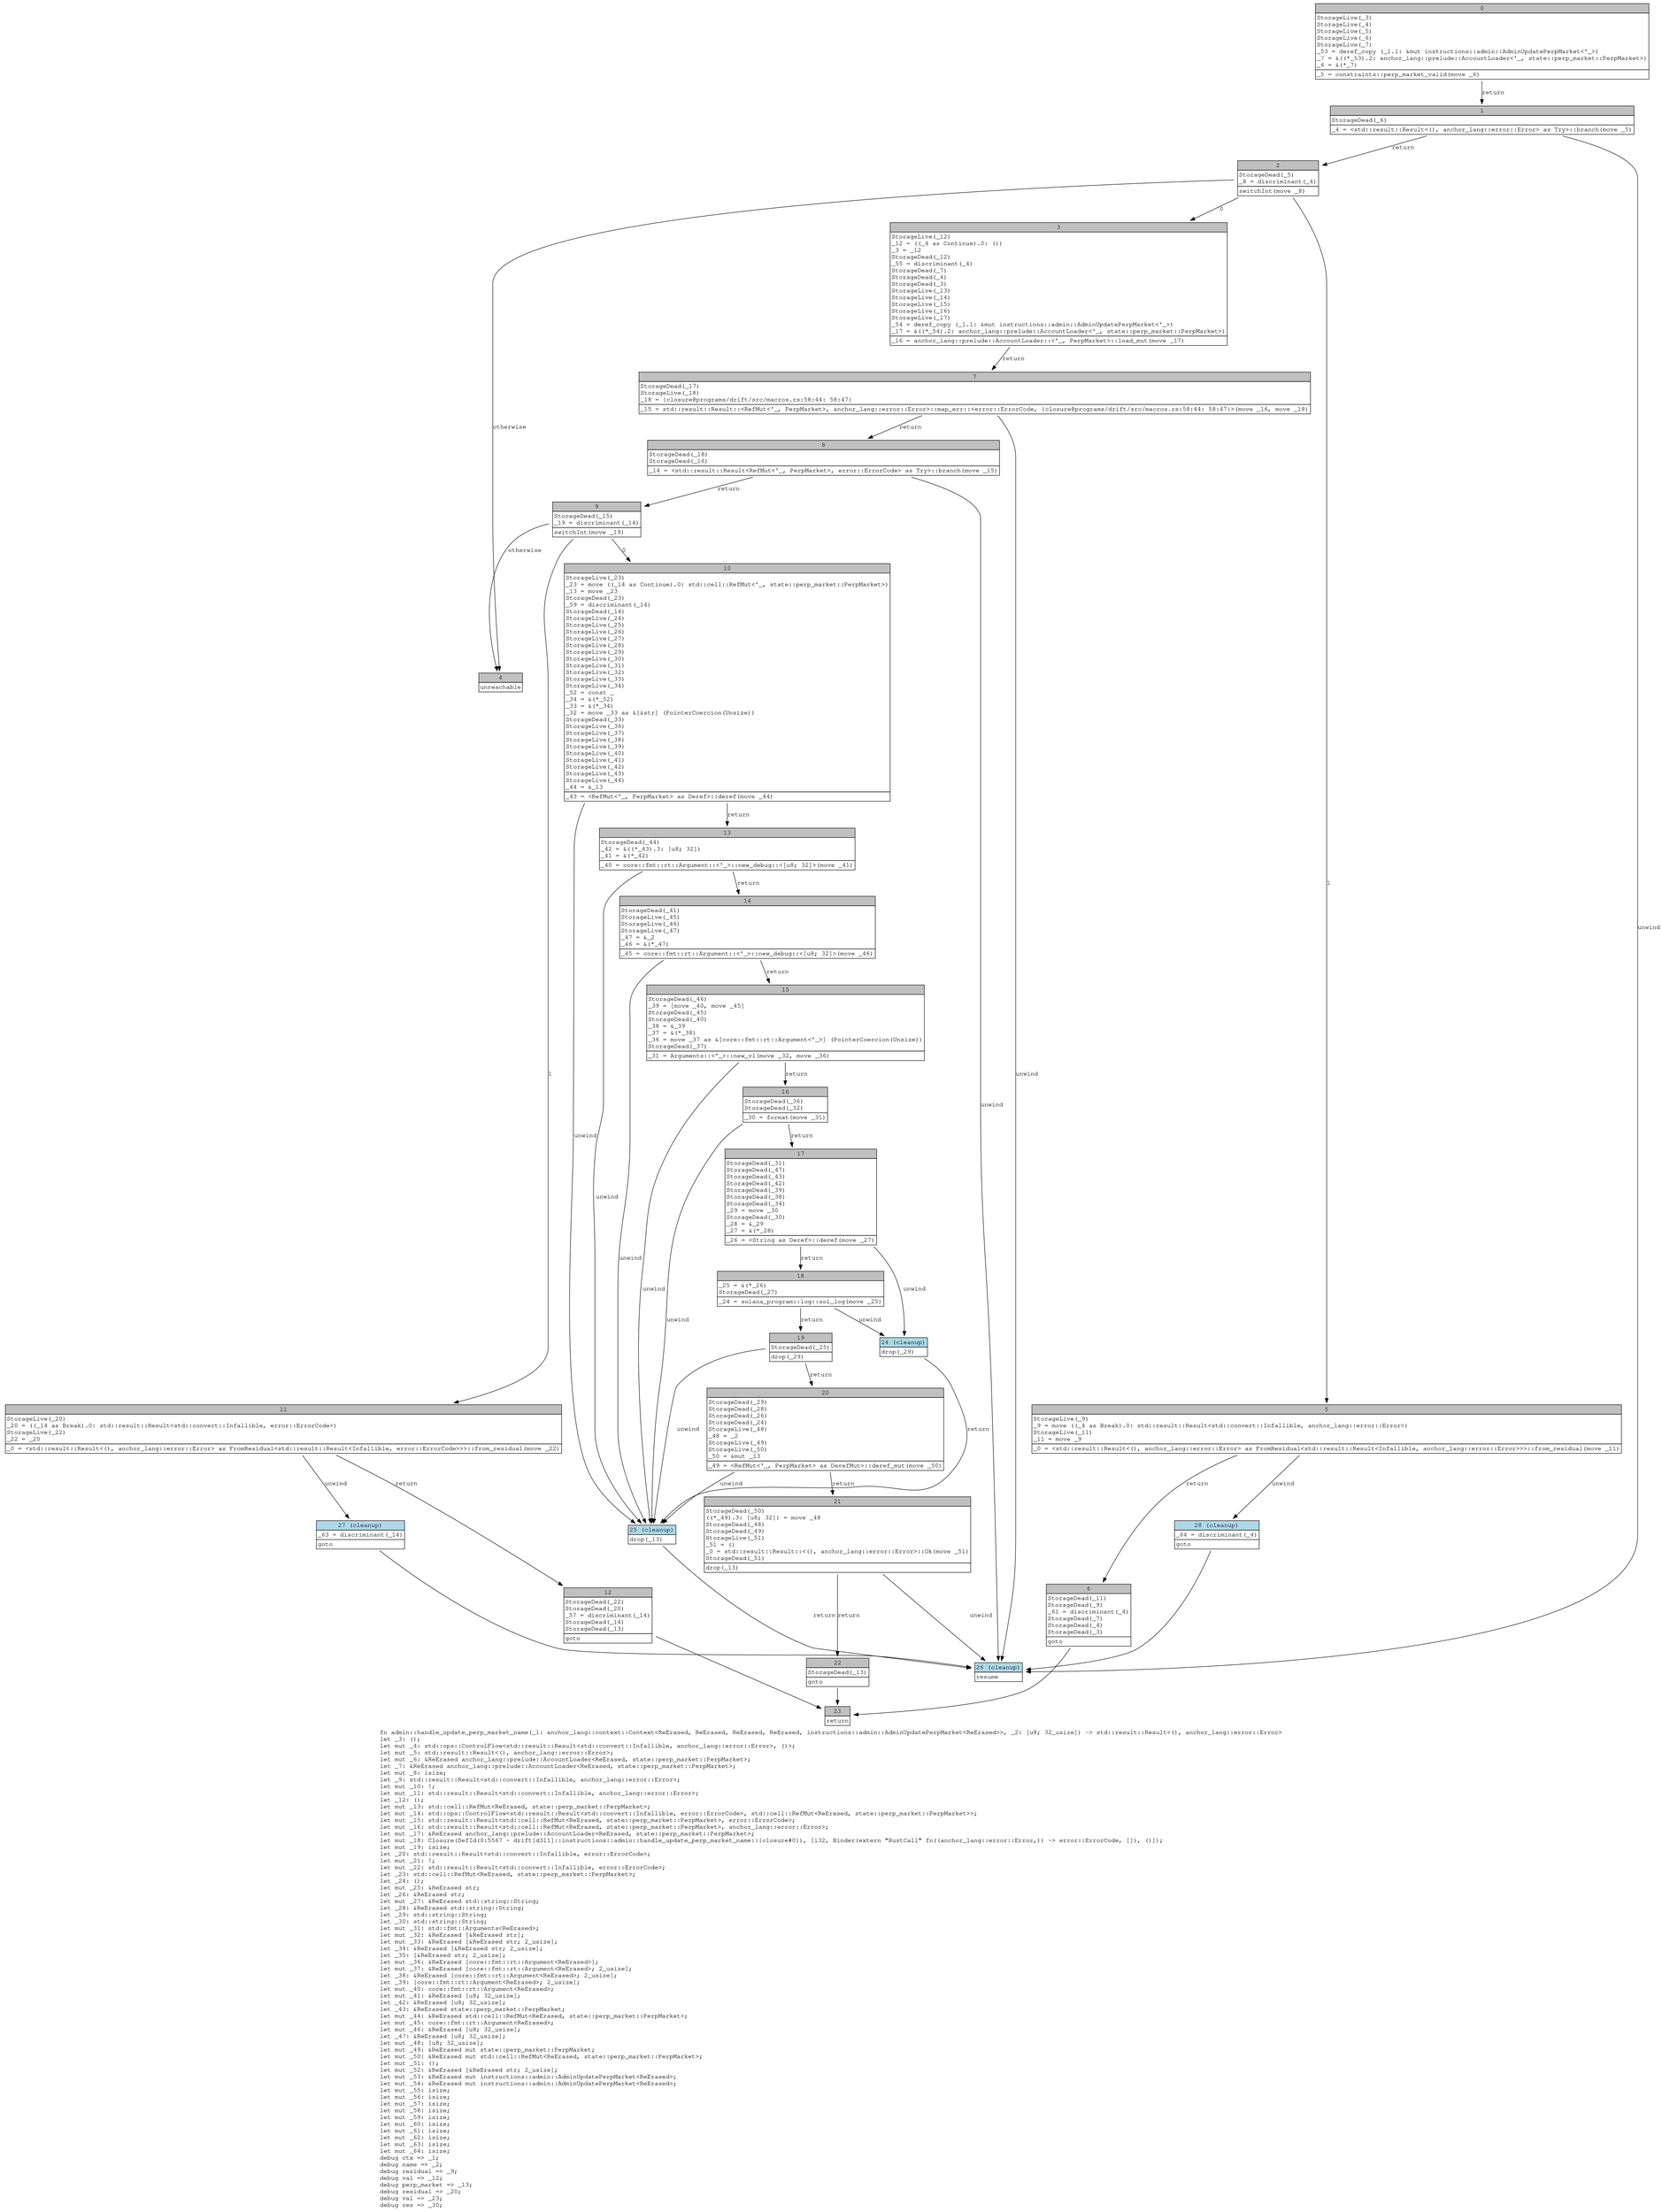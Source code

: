 digraph Mir_0_5565 {
    graph [fontname="Courier, monospace"];
    node [fontname="Courier, monospace"];
    edge [fontname="Courier, monospace"];
    label=<fn admin::handle_update_perp_market_name(_1: anchor_lang::context::Context&lt;ReErased, ReErased, ReErased, ReErased, instructions::admin::AdminUpdatePerpMarket&lt;ReErased&gt;&gt;, _2: [u8; 32_usize]) -&gt; std::result::Result&lt;(), anchor_lang::error::Error&gt;<br align="left"/>let _3: ();<br align="left"/>let mut _4: std::ops::ControlFlow&lt;std::result::Result&lt;std::convert::Infallible, anchor_lang::error::Error&gt;, ()&gt;;<br align="left"/>let mut _5: std::result::Result&lt;(), anchor_lang::error::Error&gt;;<br align="left"/>let mut _6: &amp;ReErased anchor_lang::prelude::AccountLoader&lt;ReErased, state::perp_market::PerpMarket&gt;;<br align="left"/>let _7: &amp;ReErased anchor_lang::prelude::AccountLoader&lt;ReErased, state::perp_market::PerpMarket&gt;;<br align="left"/>let mut _8: isize;<br align="left"/>let _9: std::result::Result&lt;std::convert::Infallible, anchor_lang::error::Error&gt;;<br align="left"/>let mut _10: !;<br align="left"/>let mut _11: std::result::Result&lt;std::convert::Infallible, anchor_lang::error::Error&gt;;<br align="left"/>let _12: ();<br align="left"/>let mut _13: std::cell::RefMut&lt;ReErased, state::perp_market::PerpMarket&gt;;<br align="left"/>let mut _14: std::ops::ControlFlow&lt;std::result::Result&lt;std::convert::Infallible, error::ErrorCode&gt;, std::cell::RefMut&lt;ReErased, state::perp_market::PerpMarket&gt;&gt;;<br align="left"/>let mut _15: std::result::Result&lt;std::cell::RefMut&lt;ReErased, state::perp_market::PerpMarket&gt;, error::ErrorCode&gt;;<br align="left"/>let mut _16: std::result::Result&lt;std::cell::RefMut&lt;ReErased, state::perp_market::PerpMarket&gt;, anchor_lang::error::Error&gt;;<br align="left"/>let mut _17: &amp;ReErased anchor_lang::prelude::AccountLoader&lt;ReErased, state::perp_market::PerpMarket&gt;;<br align="left"/>let mut _18: Closure(DefId(0:5567 ~ drift[d311]::instructions::admin::handle_update_perp_market_name::{closure#0}), [i32, Binder(extern &quot;RustCall&quot; fn((anchor_lang::error::Error,)) -&gt; error::ErrorCode, []), ()]);<br align="left"/>let mut _19: isize;<br align="left"/>let _20: std::result::Result&lt;std::convert::Infallible, error::ErrorCode&gt;;<br align="left"/>let mut _21: !;<br align="left"/>let mut _22: std::result::Result&lt;std::convert::Infallible, error::ErrorCode&gt;;<br align="left"/>let _23: std::cell::RefMut&lt;ReErased, state::perp_market::PerpMarket&gt;;<br align="left"/>let _24: ();<br align="left"/>let mut _25: &amp;ReErased str;<br align="left"/>let _26: &amp;ReErased str;<br align="left"/>let mut _27: &amp;ReErased std::string::String;<br align="left"/>let _28: &amp;ReErased std::string::String;<br align="left"/>let _29: std::string::String;<br align="left"/>let _30: std::string::String;<br align="left"/>let mut _31: std::fmt::Arguments&lt;ReErased&gt;;<br align="left"/>let mut _32: &amp;ReErased [&amp;ReErased str];<br align="left"/>let mut _33: &amp;ReErased [&amp;ReErased str; 2_usize];<br align="left"/>let _34: &amp;ReErased [&amp;ReErased str; 2_usize];<br align="left"/>let _35: [&amp;ReErased str; 2_usize];<br align="left"/>let mut _36: &amp;ReErased [core::fmt::rt::Argument&lt;ReErased&gt;];<br align="left"/>let mut _37: &amp;ReErased [core::fmt::rt::Argument&lt;ReErased&gt;; 2_usize];<br align="left"/>let _38: &amp;ReErased [core::fmt::rt::Argument&lt;ReErased&gt;; 2_usize];<br align="left"/>let _39: [core::fmt::rt::Argument&lt;ReErased&gt;; 2_usize];<br align="left"/>let mut _40: core::fmt::rt::Argument&lt;ReErased&gt;;<br align="left"/>let mut _41: &amp;ReErased [u8; 32_usize];<br align="left"/>let _42: &amp;ReErased [u8; 32_usize];<br align="left"/>let _43: &amp;ReErased state::perp_market::PerpMarket;<br align="left"/>let mut _44: &amp;ReErased std::cell::RefMut&lt;ReErased, state::perp_market::PerpMarket&gt;;<br align="left"/>let mut _45: core::fmt::rt::Argument&lt;ReErased&gt;;<br align="left"/>let mut _46: &amp;ReErased [u8; 32_usize];<br align="left"/>let _47: &amp;ReErased [u8; 32_usize];<br align="left"/>let mut _48: [u8; 32_usize];<br align="left"/>let mut _49: &amp;ReErased mut state::perp_market::PerpMarket;<br align="left"/>let mut _50: &amp;ReErased mut std::cell::RefMut&lt;ReErased, state::perp_market::PerpMarket&gt;;<br align="left"/>let mut _51: ();<br align="left"/>let mut _52: &amp;ReErased [&amp;ReErased str; 2_usize];<br align="left"/>let mut _53: &amp;ReErased mut instructions::admin::AdminUpdatePerpMarket&lt;ReErased&gt;;<br align="left"/>let mut _54: &amp;ReErased mut instructions::admin::AdminUpdatePerpMarket&lt;ReErased&gt;;<br align="left"/>let mut _55: isize;<br align="left"/>let mut _56: isize;<br align="left"/>let mut _57: isize;<br align="left"/>let mut _58: isize;<br align="left"/>let mut _59: isize;<br align="left"/>let mut _60: isize;<br align="left"/>let mut _61: isize;<br align="left"/>let mut _62: isize;<br align="left"/>let mut _63: isize;<br align="left"/>let mut _64: isize;<br align="left"/>debug ctx =&gt; _1;<br align="left"/>debug name =&gt; _2;<br align="left"/>debug residual =&gt; _9;<br align="left"/>debug val =&gt; _12;<br align="left"/>debug perp_market =&gt; _13;<br align="left"/>debug residual =&gt; _20;<br align="left"/>debug val =&gt; _23;<br align="left"/>debug res =&gt; _30;<br align="left"/>>;
    bb0__0_5565 [shape="none", label=<<table border="0" cellborder="1" cellspacing="0"><tr><td bgcolor="gray" align="center" colspan="1">0</td></tr><tr><td align="left" balign="left">StorageLive(_3)<br/>StorageLive(_4)<br/>StorageLive(_5)<br/>StorageLive(_6)<br/>StorageLive(_7)<br/>_53 = deref_copy (_1.1: &amp;mut instructions::admin::AdminUpdatePerpMarket&lt;'_&gt;)<br/>_7 = &amp;((*_53).2: anchor_lang::prelude::AccountLoader&lt;'_, state::perp_market::PerpMarket&gt;)<br/>_6 = &amp;(*_7)<br/></td></tr><tr><td align="left">_5 = constraints::perp_market_valid(move _6)</td></tr></table>>];
    bb1__0_5565 [shape="none", label=<<table border="0" cellborder="1" cellspacing="0"><tr><td bgcolor="gray" align="center" colspan="1">1</td></tr><tr><td align="left" balign="left">StorageDead(_6)<br/></td></tr><tr><td align="left">_4 = &lt;std::result::Result&lt;(), anchor_lang::error::Error&gt; as Try&gt;::branch(move _5)</td></tr></table>>];
    bb2__0_5565 [shape="none", label=<<table border="0" cellborder="1" cellspacing="0"><tr><td bgcolor="gray" align="center" colspan="1">2</td></tr><tr><td align="left" balign="left">StorageDead(_5)<br/>_8 = discriminant(_4)<br/></td></tr><tr><td align="left">switchInt(move _8)</td></tr></table>>];
    bb3__0_5565 [shape="none", label=<<table border="0" cellborder="1" cellspacing="0"><tr><td bgcolor="gray" align="center" colspan="1">3</td></tr><tr><td align="left" balign="left">StorageLive(_12)<br/>_12 = ((_4 as Continue).0: ())<br/>_3 = _12<br/>StorageDead(_12)<br/>_55 = discriminant(_4)<br/>StorageDead(_7)<br/>StorageDead(_4)<br/>StorageDead(_3)<br/>StorageLive(_13)<br/>StorageLive(_14)<br/>StorageLive(_15)<br/>StorageLive(_16)<br/>StorageLive(_17)<br/>_54 = deref_copy (_1.1: &amp;mut instructions::admin::AdminUpdatePerpMarket&lt;'_&gt;)<br/>_17 = &amp;((*_54).2: anchor_lang::prelude::AccountLoader&lt;'_, state::perp_market::PerpMarket&gt;)<br/></td></tr><tr><td align="left">_16 = anchor_lang::prelude::AccountLoader::&lt;'_, PerpMarket&gt;::load_mut(move _17)</td></tr></table>>];
    bb4__0_5565 [shape="none", label=<<table border="0" cellborder="1" cellspacing="0"><tr><td bgcolor="gray" align="center" colspan="1">4</td></tr><tr><td align="left">unreachable</td></tr></table>>];
    bb5__0_5565 [shape="none", label=<<table border="0" cellborder="1" cellspacing="0"><tr><td bgcolor="gray" align="center" colspan="1">5</td></tr><tr><td align="left" balign="left">StorageLive(_9)<br/>_9 = move ((_4 as Break).0: std::result::Result&lt;std::convert::Infallible, anchor_lang::error::Error&gt;)<br/>StorageLive(_11)<br/>_11 = move _9<br/></td></tr><tr><td align="left">_0 = &lt;std::result::Result&lt;(), anchor_lang::error::Error&gt; as FromResidual&lt;std::result::Result&lt;Infallible, anchor_lang::error::Error&gt;&gt;&gt;::from_residual(move _11)</td></tr></table>>];
    bb6__0_5565 [shape="none", label=<<table border="0" cellborder="1" cellspacing="0"><tr><td bgcolor="gray" align="center" colspan="1">6</td></tr><tr><td align="left" balign="left">StorageDead(_11)<br/>StorageDead(_9)<br/>_61 = discriminant(_4)<br/>StorageDead(_7)<br/>StorageDead(_4)<br/>StorageDead(_3)<br/></td></tr><tr><td align="left">goto</td></tr></table>>];
    bb7__0_5565 [shape="none", label=<<table border="0" cellborder="1" cellspacing="0"><tr><td bgcolor="gray" align="center" colspan="1">7</td></tr><tr><td align="left" balign="left">StorageDead(_17)<br/>StorageLive(_18)<br/>_18 = {closure@programs/drift/src/macros.rs:58:44: 58:47}<br/></td></tr><tr><td align="left">_15 = std::result::Result::&lt;RefMut&lt;'_, PerpMarket&gt;, anchor_lang::error::Error&gt;::map_err::&lt;error::ErrorCode, {closure@programs/drift/src/macros.rs:58:44: 58:47}&gt;(move _16, move _18)</td></tr></table>>];
    bb8__0_5565 [shape="none", label=<<table border="0" cellborder="1" cellspacing="0"><tr><td bgcolor="gray" align="center" colspan="1">8</td></tr><tr><td align="left" balign="left">StorageDead(_18)<br/>StorageDead(_16)<br/></td></tr><tr><td align="left">_14 = &lt;std::result::Result&lt;RefMut&lt;'_, PerpMarket&gt;, error::ErrorCode&gt; as Try&gt;::branch(move _15)</td></tr></table>>];
    bb9__0_5565 [shape="none", label=<<table border="0" cellborder="1" cellspacing="0"><tr><td bgcolor="gray" align="center" colspan="1">9</td></tr><tr><td align="left" balign="left">StorageDead(_15)<br/>_19 = discriminant(_14)<br/></td></tr><tr><td align="left">switchInt(move _19)</td></tr></table>>];
    bb10__0_5565 [shape="none", label=<<table border="0" cellborder="1" cellspacing="0"><tr><td bgcolor="gray" align="center" colspan="1">10</td></tr><tr><td align="left" balign="left">StorageLive(_23)<br/>_23 = move ((_14 as Continue).0: std::cell::RefMut&lt;'_, state::perp_market::PerpMarket&gt;)<br/>_13 = move _23<br/>StorageDead(_23)<br/>_59 = discriminant(_14)<br/>StorageDead(_14)<br/>StorageLive(_24)<br/>StorageLive(_25)<br/>StorageLive(_26)<br/>StorageLive(_27)<br/>StorageLive(_28)<br/>StorageLive(_29)<br/>StorageLive(_30)<br/>StorageLive(_31)<br/>StorageLive(_32)<br/>StorageLive(_33)<br/>StorageLive(_34)<br/>_52 = const _<br/>_34 = &amp;(*_52)<br/>_33 = &amp;(*_34)<br/>_32 = move _33 as &amp;[&amp;str] (PointerCoercion(Unsize))<br/>StorageDead(_33)<br/>StorageLive(_36)<br/>StorageLive(_37)<br/>StorageLive(_38)<br/>StorageLive(_39)<br/>StorageLive(_40)<br/>StorageLive(_41)<br/>StorageLive(_42)<br/>StorageLive(_43)<br/>StorageLive(_44)<br/>_44 = &amp;_13<br/></td></tr><tr><td align="left">_43 = &lt;RefMut&lt;'_, PerpMarket&gt; as Deref&gt;::deref(move _44)</td></tr></table>>];
    bb11__0_5565 [shape="none", label=<<table border="0" cellborder="1" cellspacing="0"><tr><td bgcolor="gray" align="center" colspan="1">11</td></tr><tr><td align="left" balign="left">StorageLive(_20)<br/>_20 = ((_14 as Break).0: std::result::Result&lt;std::convert::Infallible, error::ErrorCode&gt;)<br/>StorageLive(_22)<br/>_22 = _20<br/></td></tr><tr><td align="left">_0 = &lt;std::result::Result&lt;(), anchor_lang::error::Error&gt; as FromResidual&lt;std::result::Result&lt;Infallible, error::ErrorCode&gt;&gt;&gt;::from_residual(move _22)</td></tr></table>>];
    bb12__0_5565 [shape="none", label=<<table border="0" cellborder="1" cellspacing="0"><tr><td bgcolor="gray" align="center" colspan="1">12</td></tr><tr><td align="left" balign="left">StorageDead(_22)<br/>StorageDead(_20)<br/>_57 = discriminant(_14)<br/>StorageDead(_14)<br/>StorageDead(_13)<br/></td></tr><tr><td align="left">goto</td></tr></table>>];
    bb13__0_5565 [shape="none", label=<<table border="0" cellborder="1" cellspacing="0"><tr><td bgcolor="gray" align="center" colspan="1">13</td></tr><tr><td align="left" balign="left">StorageDead(_44)<br/>_42 = &amp;((*_43).3: [u8; 32])<br/>_41 = &amp;(*_42)<br/></td></tr><tr><td align="left">_40 = core::fmt::rt::Argument::&lt;'_&gt;::new_debug::&lt;[u8; 32]&gt;(move _41)</td></tr></table>>];
    bb14__0_5565 [shape="none", label=<<table border="0" cellborder="1" cellspacing="0"><tr><td bgcolor="gray" align="center" colspan="1">14</td></tr><tr><td align="left" balign="left">StorageDead(_41)<br/>StorageLive(_45)<br/>StorageLive(_46)<br/>StorageLive(_47)<br/>_47 = &amp;_2<br/>_46 = &amp;(*_47)<br/></td></tr><tr><td align="left">_45 = core::fmt::rt::Argument::&lt;'_&gt;::new_debug::&lt;[u8; 32]&gt;(move _46)</td></tr></table>>];
    bb15__0_5565 [shape="none", label=<<table border="0" cellborder="1" cellspacing="0"><tr><td bgcolor="gray" align="center" colspan="1">15</td></tr><tr><td align="left" balign="left">StorageDead(_46)<br/>_39 = [move _40, move _45]<br/>StorageDead(_45)<br/>StorageDead(_40)<br/>_38 = &amp;_39<br/>_37 = &amp;(*_38)<br/>_36 = move _37 as &amp;[core::fmt::rt::Argument&lt;'_&gt;] (PointerCoercion(Unsize))<br/>StorageDead(_37)<br/></td></tr><tr><td align="left">_31 = Arguments::&lt;'_&gt;::new_v1(move _32, move _36)</td></tr></table>>];
    bb16__0_5565 [shape="none", label=<<table border="0" cellborder="1" cellspacing="0"><tr><td bgcolor="gray" align="center" colspan="1">16</td></tr><tr><td align="left" balign="left">StorageDead(_36)<br/>StorageDead(_32)<br/></td></tr><tr><td align="left">_30 = format(move _31)</td></tr></table>>];
    bb17__0_5565 [shape="none", label=<<table border="0" cellborder="1" cellspacing="0"><tr><td bgcolor="gray" align="center" colspan="1">17</td></tr><tr><td align="left" balign="left">StorageDead(_31)<br/>StorageDead(_47)<br/>StorageDead(_43)<br/>StorageDead(_42)<br/>StorageDead(_39)<br/>StorageDead(_38)<br/>StorageDead(_34)<br/>_29 = move _30<br/>StorageDead(_30)<br/>_28 = &amp;_29<br/>_27 = &amp;(*_28)<br/></td></tr><tr><td align="left">_26 = &lt;String as Deref&gt;::deref(move _27)</td></tr></table>>];
    bb18__0_5565 [shape="none", label=<<table border="0" cellborder="1" cellspacing="0"><tr><td bgcolor="gray" align="center" colspan="1">18</td></tr><tr><td align="left" balign="left">_25 = &amp;(*_26)<br/>StorageDead(_27)<br/></td></tr><tr><td align="left">_24 = solana_program::log::sol_log(move _25)</td></tr></table>>];
    bb19__0_5565 [shape="none", label=<<table border="0" cellborder="1" cellspacing="0"><tr><td bgcolor="gray" align="center" colspan="1">19</td></tr><tr><td align="left" balign="left">StorageDead(_25)<br/></td></tr><tr><td align="left">drop(_29)</td></tr></table>>];
    bb20__0_5565 [shape="none", label=<<table border="0" cellborder="1" cellspacing="0"><tr><td bgcolor="gray" align="center" colspan="1">20</td></tr><tr><td align="left" balign="left">StorageDead(_29)<br/>StorageDead(_28)<br/>StorageDead(_26)<br/>StorageDead(_24)<br/>StorageLive(_48)<br/>_48 = _2<br/>StorageLive(_49)<br/>StorageLive(_50)<br/>_50 = &amp;mut _13<br/></td></tr><tr><td align="left">_49 = &lt;RefMut&lt;'_, PerpMarket&gt; as DerefMut&gt;::deref_mut(move _50)</td></tr></table>>];
    bb21__0_5565 [shape="none", label=<<table border="0" cellborder="1" cellspacing="0"><tr><td bgcolor="gray" align="center" colspan="1">21</td></tr><tr><td align="left" balign="left">StorageDead(_50)<br/>((*_49).3: [u8; 32]) = move _48<br/>StorageDead(_48)<br/>StorageDead(_49)<br/>StorageLive(_51)<br/>_51 = ()<br/>_0 = std::result::Result::&lt;(), anchor_lang::error::Error&gt;::Ok(move _51)<br/>StorageDead(_51)<br/></td></tr><tr><td align="left">drop(_13)</td></tr></table>>];
    bb22__0_5565 [shape="none", label=<<table border="0" cellborder="1" cellspacing="0"><tr><td bgcolor="gray" align="center" colspan="1">22</td></tr><tr><td align="left" balign="left">StorageDead(_13)<br/></td></tr><tr><td align="left">goto</td></tr></table>>];
    bb23__0_5565 [shape="none", label=<<table border="0" cellborder="1" cellspacing="0"><tr><td bgcolor="gray" align="center" colspan="1">23</td></tr><tr><td align="left">return</td></tr></table>>];
    bb24__0_5565 [shape="none", label=<<table border="0" cellborder="1" cellspacing="0"><tr><td bgcolor="lightblue" align="center" colspan="1">24 (cleanup)</td></tr><tr><td align="left">drop(_29)</td></tr></table>>];
    bb25__0_5565 [shape="none", label=<<table border="0" cellborder="1" cellspacing="0"><tr><td bgcolor="lightblue" align="center" colspan="1">25 (cleanup)</td></tr><tr><td align="left">drop(_13)</td></tr></table>>];
    bb26__0_5565 [shape="none", label=<<table border="0" cellborder="1" cellspacing="0"><tr><td bgcolor="lightblue" align="center" colspan="1">26 (cleanup)</td></tr><tr><td align="left">resume</td></tr></table>>];
    bb27__0_5565 [shape="none", label=<<table border="0" cellborder="1" cellspacing="0"><tr><td bgcolor="lightblue" align="center" colspan="1">27 (cleanup)</td></tr><tr><td align="left" balign="left">_63 = discriminant(_14)<br/></td></tr><tr><td align="left">goto</td></tr></table>>];
    bb28__0_5565 [shape="none", label=<<table border="0" cellborder="1" cellspacing="0"><tr><td bgcolor="lightblue" align="center" colspan="1">28 (cleanup)</td></tr><tr><td align="left" balign="left">_64 = discriminant(_4)<br/></td></tr><tr><td align="left">goto</td></tr></table>>];
    bb0__0_5565 -> bb1__0_5565 [label="return"];
    bb1__0_5565 -> bb2__0_5565 [label="return"];
    bb1__0_5565 -> bb26__0_5565 [label="unwind"];
    bb2__0_5565 -> bb3__0_5565 [label="0"];
    bb2__0_5565 -> bb5__0_5565 [label="1"];
    bb2__0_5565 -> bb4__0_5565 [label="otherwise"];
    bb3__0_5565 -> bb7__0_5565 [label="return"];
    bb5__0_5565 -> bb6__0_5565 [label="return"];
    bb5__0_5565 -> bb28__0_5565 [label="unwind"];
    bb6__0_5565 -> bb23__0_5565 [label=""];
    bb7__0_5565 -> bb8__0_5565 [label="return"];
    bb7__0_5565 -> bb26__0_5565 [label="unwind"];
    bb8__0_5565 -> bb9__0_5565 [label="return"];
    bb8__0_5565 -> bb26__0_5565 [label="unwind"];
    bb9__0_5565 -> bb10__0_5565 [label="0"];
    bb9__0_5565 -> bb11__0_5565 [label="1"];
    bb9__0_5565 -> bb4__0_5565 [label="otherwise"];
    bb10__0_5565 -> bb13__0_5565 [label="return"];
    bb10__0_5565 -> bb25__0_5565 [label="unwind"];
    bb11__0_5565 -> bb12__0_5565 [label="return"];
    bb11__0_5565 -> bb27__0_5565 [label="unwind"];
    bb12__0_5565 -> bb23__0_5565 [label=""];
    bb13__0_5565 -> bb14__0_5565 [label="return"];
    bb13__0_5565 -> bb25__0_5565 [label="unwind"];
    bb14__0_5565 -> bb15__0_5565 [label="return"];
    bb14__0_5565 -> bb25__0_5565 [label="unwind"];
    bb15__0_5565 -> bb16__0_5565 [label="return"];
    bb15__0_5565 -> bb25__0_5565 [label="unwind"];
    bb16__0_5565 -> bb17__0_5565 [label="return"];
    bb16__0_5565 -> bb25__0_5565 [label="unwind"];
    bb17__0_5565 -> bb18__0_5565 [label="return"];
    bb17__0_5565 -> bb24__0_5565 [label="unwind"];
    bb18__0_5565 -> bb19__0_5565 [label="return"];
    bb18__0_5565 -> bb24__0_5565 [label="unwind"];
    bb19__0_5565 -> bb20__0_5565 [label="return"];
    bb19__0_5565 -> bb25__0_5565 [label="unwind"];
    bb20__0_5565 -> bb21__0_5565 [label="return"];
    bb20__0_5565 -> bb25__0_5565 [label="unwind"];
    bb21__0_5565 -> bb22__0_5565 [label="return"];
    bb21__0_5565 -> bb26__0_5565 [label="unwind"];
    bb22__0_5565 -> bb23__0_5565 [label=""];
    bb24__0_5565 -> bb25__0_5565 [label="return"];
    bb25__0_5565 -> bb26__0_5565 [label="return"];
    bb27__0_5565 -> bb26__0_5565 [label=""];
    bb28__0_5565 -> bb26__0_5565 [label=""];
}
